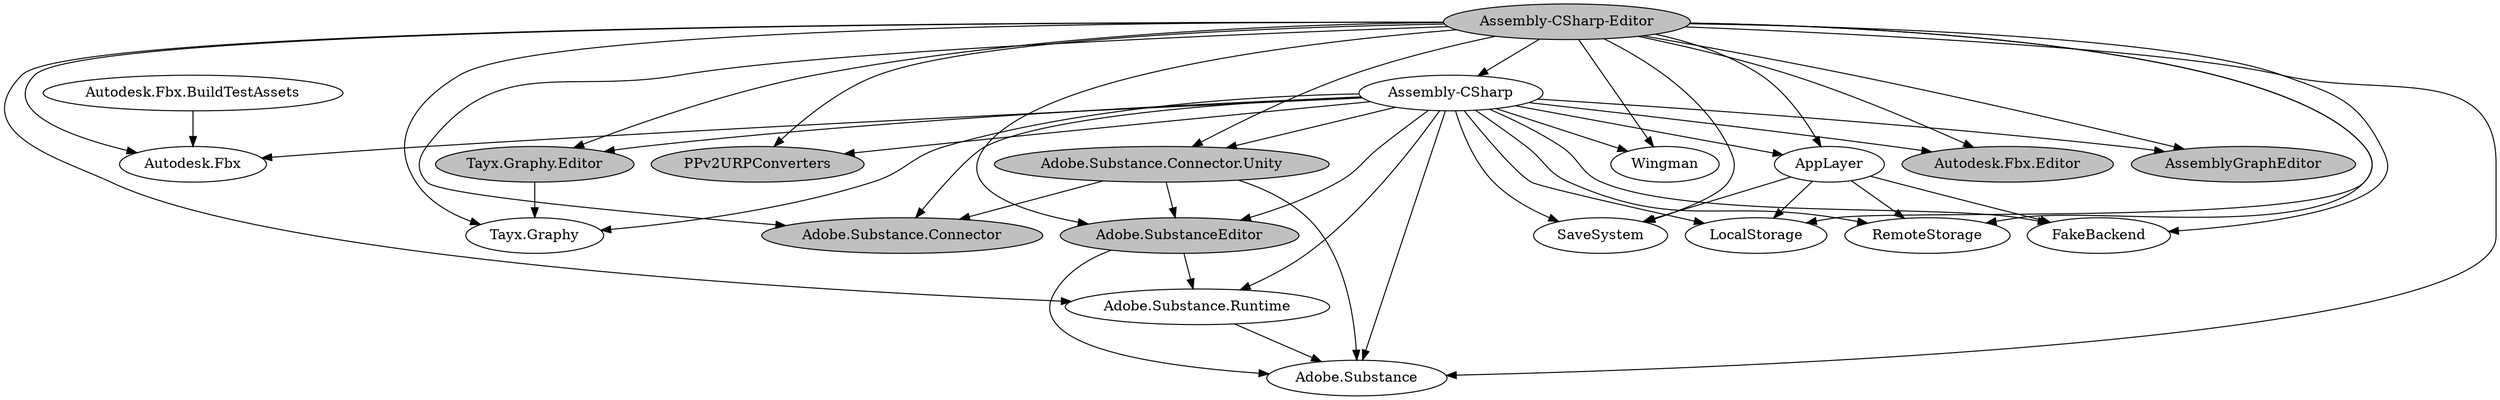 digraph {
  "Adobe.Substance";
  "PPv2URPConverters"[style=filled, fillcolor=gray];
  "Autodesk.Fbx";
  "Adobe.Substance.Runtime";
  "Tayx.Graphy";
  "Adobe.SubstanceEditor"[style=filled, fillcolor=gray];
  "Assembly-CSharp";
  "SaveSystem";
  "Wingman";
  "Assembly-CSharp-Editor"[style=filled, fillcolor=gray];
  "Tayx.Graphy.Editor"[style=filled, fillcolor=gray];
  "AppLayer";
  "RemoteStorage";
  "Adobe.Substance.Connector.Unity"[style=filled, fillcolor=gray];
  "Adobe.Substance.Connector"[style=filled, fillcolor=gray];
  "FakeBackend";
  "Autodesk.Fbx.Editor"[style=filled, fillcolor=gray];
  "LocalStorage";
  "AssemblyGraphEditor"[style=filled, fillcolor=gray];
  "Autodesk.Fbx.BuildTestAssets";

  "Adobe.Substance.Runtime"->"Adobe.Substance";
  "Adobe.SubstanceEditor"->"Adobe.Substance";
  "Adobe.SubstanceEditor"->"Adobe.Substance.Runtime";
  "Assembly-CSharp"->"Adobe.Substance.Runtime";
  "Assembly-CSharp"->"RemoteStorage";
  "Assembly-CSharp"->"FakeBackend";
  "Assembly-CSharp"->"Adobe.Substance.Connector";
  "Assembly-CSharp"->"PPv2URPConverters";
  "Assembly-CSharp"->"Wingman";
  "Assembly-CSharp"->"AssemblyGraphEditor";
  "Assembly-CSharp"->"Adobe.Substance.Connector.Unity";
  "Assembly-CSharp"->"Tayx.Graphy.Editor";
  "Assembly-CSharp"->"Adobe.SubstanceEditor";
  "Assembly-CSharp"->"Autodesk.Fbx";
  "Assembly-CSharp"->"Tayx.Graphy";
  "Assembly-CSharp"->"Adobe.Substance";
  "Assembly-CSharp"->"LocalStorage";
  "Assembly-CSharp"->"AppLayer";
  "Assembly-CSharp"->"Autodesk.Fbx.Editor";
  "Assembly-CSharp"->"SaveSystem";
  "Assembly-CSharp-Editor"->"Assembly-CSharp";
  "Assembly-CSharp-Editor"->"Adobe.Substance.Runtime";
  "Assembly-CSharp-Editor"->"RemoteStorage";
  "Assembly-CSharp-Editor"->"FakeBackend";
  "Assembly-CSharp-Editor"->"Adobe.Substance.Connector";
  "Assembly-CSharp-Editor"->"PPv2URPConverters";
  "Assembly-CSharp-Editor"->"Wingman";
  "Assembly-CSharp-Editor"->"AssemblyGraphEditor";
  "Assembly-CSharp-Editor"->"Adobe.Substance.Connector.Unity";
  "Assembly-CSharp-Editor"->"Tayx.Graphy.Editor";
  "Assembly-CSharp-Editor"->"Adobe.SubstanceEditor";
  "Assembly-CSharp-Editor"->"Autodesk.Fbx";
  "Assembly-CSharp-Editor"->"Tayx.Graphy";
  "Assembly-CSharp-Editor"->"Adobe.Substance";
  "Assembly-CSharp-Editor"->"LocalStorage";
  "Assembly-CSharp-Editor"->"AppLayer";
  "Assembly-CSharp-Editor"->"Autodesk.Fbx.Editor";
  "Assembly-CSharp-Editor"->"SaveSystem";
  "Tayx.Graphy.Editor"->"Tayx.Graphy";
  "AppLayer"->"FakeBackend";
  "AppLayer"->"LocalStorage";
  "AppLayer"->"SaveSystem";
  "AppLayer"->"RemoteStorage";
  "Adobe.Substance.Connector.Unity"->"Adobe.Substance.Connector";
  "Adobe.Substance.Connector.Unity"->"Adobe.SubstanceEditor";
  "Adobe.Substance.Connector.Unity"->"Adobe.Substance";
  "Autodesk.Fbx.BuildTestAssets"->"Autodesk.Fbx";
}
